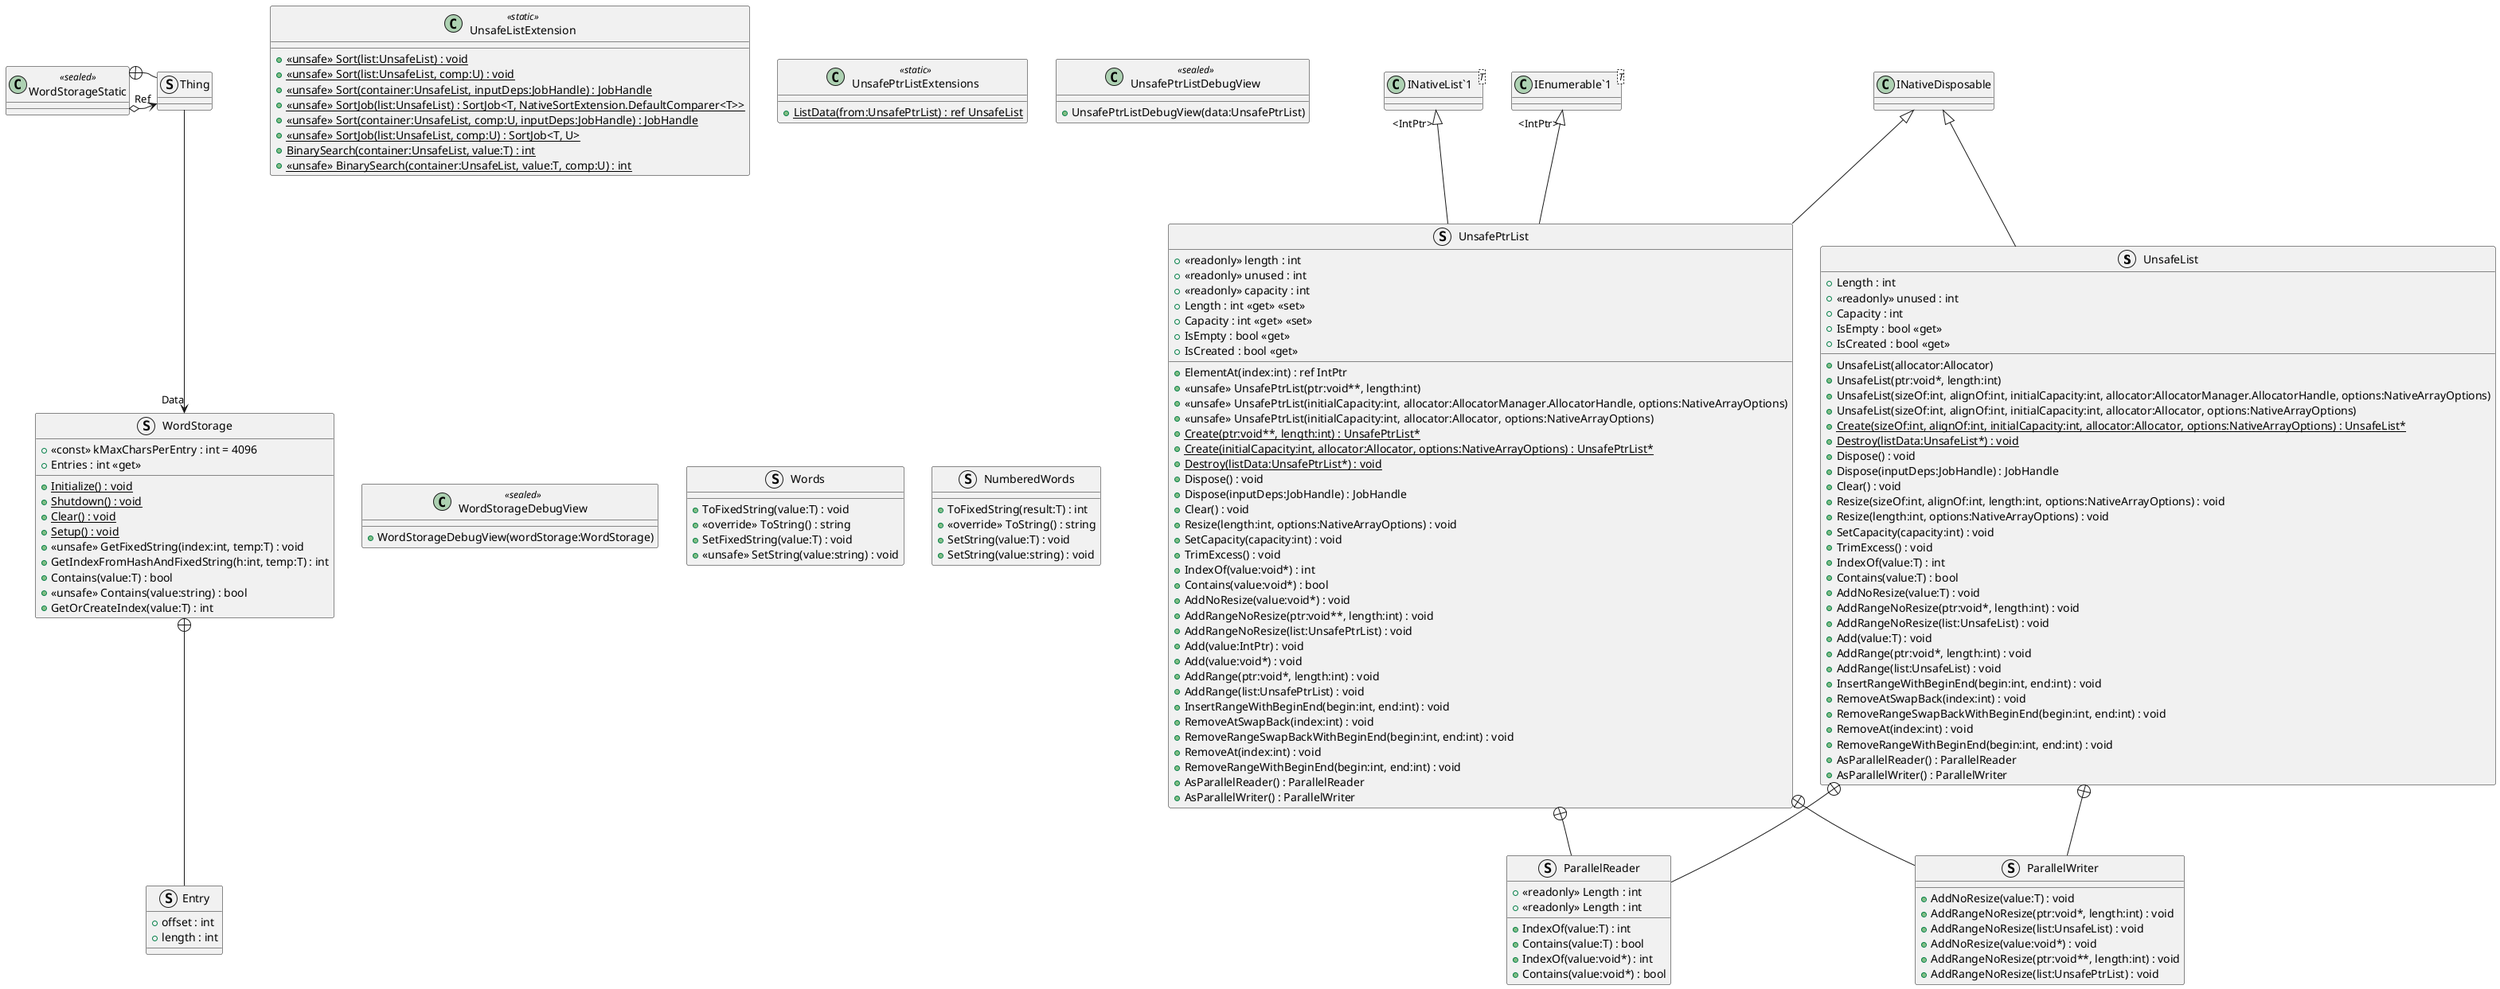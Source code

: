 @startuml
struct UnsafeList {
    + Length : int
    + <<readonly>> unused : int
    + Capacity : int
    + UnsafeList(allocator:Allocator)
    + UnsafeList(ptr:void*, length:int)
    + UnsafeList(sizeOf:int, alignOf:int, initialCapacity:int, allocator:AllocatorManager.AllocatorHandle, options:NativeArrayOptions)
    + UnsafeList(sizeOf:int, alignOf:int, initialCapacity:int, allocator:Allocator, options:NativeArrayOptions)
    + {static} Create(sizeOf:int, alignOf:int, initialCapacity:int, allocator:Allocator, options:NativeArrayOptions) : UnsafeList*
    + {static} Destroy(listData:UnsafeList*) : void
    + IsEmpty : bool <<get>>
    + IsCreated : bool <<get>>
    + Dispose() : void
    + Dispose(inputDeps:JobHandle) : JobHandle
    + Clear() : void
    + Resize(sizeOf:int, alignOf:int, length:int, options:NativeArrayOptions) : void
    + Resize(length:int, options:NativeArrayOptions) : void
    + SetCapacity(capacity:int) : void
    + TrimExcess() : void
    + IndexOf(value:T) : int
    + Contains(value:T) : bool
    + AddNoResize(value:T) : void
    + AddRangeNoResize(ptr:void*, length:int) : void
    + AddRangeNoResize(list:UnsafeList) : void
    + Add(value:T) : void
    + AddRange(ptr:void*, length:int) : void
    + AddRange(list:UnsafeList) : void
    + InsertRangeWithBeginEnd(begin:int, end:int) : void
    + RemoveAtSwapBack(index:int) : void
    + RemoveRangeSwapBackWithBeginEnd(begin:int, end:int) : void
    + RemoveAt(index:int) : void
    + RemoveRangeWithBeginEnd(begin:int, end:int) : void
    + AsParallelReader() : ParallelReader
    + AsParallelWriter() : ParallelWriter
}
class UnsafeListExtension <<static>> {
    + <<unsafe>> {static} Sort(list:UnsafeList) : void
    + <<unsafe>> {static} Sort(list:UnsafeList, comp:U) : void
    + <<unsafe>> {static} Sort(container:UnsafeList, inputDeps:JobHandle) : JobHandle
    + <<unsafe>> {static} SortJob(list:UnsafeList) : SortJob<T, NativeSortExtension.DefaultComparer<T>>
    + <<unsafe>> {static} Sort(container:UnsafeList, comp:U, inputDeps:JobHandle) : JobHandle
    + <<unsafe>> {static} SortJob(list:UnsafeList, comp:U) : SortJob<T, U>
    + {static} BinarySearch(container:UnsafeList, value:T) : int
    + <<unsafe>> {static} BinarySearch(container:UnsafeList, value:T, comp:U) : int
}
struct UnsafePtrList {
    + <<readonly>> length : int
    + <<readonly>> unused : int
    + <<readonly>> capacity : int
    + Length : int <<get>> <<set>>
    + Capacity : int <<get>> <<set>>
    + ElementAt(index:int) : ref IntPtr
    + <<unsafe>> UnsafePtrList(ptr:void**, length:int)
    + <<unsafe>> UnsafePtrList(initialCapacity:int, allocator:AllocatorManager.AllocatorHandle, options:NativeArrayOptions)
    + <<unsafe>> UnsafePtrList(initialCapacity:int, allocator:Allocator, options:NativeArrayOptions)
    + {static} Create(ptr:void**, length:int) : UnsafePtrList*
    + {static} Create(initialCapacity:int, allocator:Allocator, options:NativeArrayOptions) : UnsafePtrList*
    + {static} Destroy(listData:UnsafePtrList*) : void
    + IsEmpty : bool <<get>>
    + IsCreated : bool <<get>>
    + Dispose() : void
    + Dispose(inputDeps:JobHandle) : JobHandle
    + Clear() : void
    + Resize(length:int, options:NativeArrayOptions) : void
    + SetCapacity(capacity:int) : void
    + TrimExcess() : void
    + IndexOf(value:void*) : int
    + Contains(value:void*) : bool
    + AddNoResize(value:void*) : void
    + AddRangeNoResize(ptr:void**, length:int) : void
    + AddRangeNoResize(list:UnsafePtrList) : void
    + Add(value:IntPtr) : void
    + Add(value:void*) : void
    + AddRange(ptr:void*, length:int) : void
    + AddRange(list:UnsafePtrList) : void
    + InsertRangeWithBeginEnd(begin:int, end:int) : void
    + RemoveAtSwapBack(index:int) : void
    + RemoveRangeSwapBackWithBeginEnd(begin:int, end:int) : void
    + RemoveAt(index:int) : void
    + RemoveRangeWithBeginEnd(begin:int, end:int) : void
    + AsParallelReader() : ParallelReader
    + AsParallelWriter() : ParallelWriter
}
class UnsafePtrListExtensions <<static>> {
    + {static} ListData(from:UnsafePtrList) : ref UnsafeList
}
class UnsafePtrListDebugView <<sealed>> {
    + UnsafePtrListDebugView(data:UnsafePtrList)
}
class WordStorageDebugView <<sealed>> {
    + WordStorageDebugView(wordStorage:WordStorage)
}
class WordStorageStatic <<sealed>> {
}
struct WordStorage {
    + <<const>> kMaxCharsPerEntry : int = 4096
    + Entries : int <<get>>
    + {static} Initialize() : void
    + {static} Shutdown() : void
    + {static} Clear() : void
    + {static} Setup() : void
    + <<unsafe>> GetFixedString(index:int, temp:T) : void
    + GetIndexFromHashAndFixedString(h:int, temp:T) : int
    + Contains(value:T) : bool
    + <<unsafe>> Contains(value:string) : bool
    + GetOrCreateIndex(value:T) : int
}
struct Words {
    + ToFixedString(value:T) : void
    + <<override>> ToString() : string
    + SetFixedString(value:T) : void
    + <<unsafe>> SetString(value:string) : void
}
struct NumberedWords {
    + ToFixedString(result:T) : int
    + <<override>> ToString() : string
    + SetString(value:T) : void
    + SetString(value:string) : void
}
struct ParallelReader {
    + <<readonly>> Length : int
    + IndexOf(value:T) : int
    + Contains(value:T) : bool
}
struct ParallelWriter {
    + AddNoResize(value:T) : void
    + AddRangeNoResize(ptr:void*, length:int) : void
    + AddRangeNoResize(list:UnsafeList) : void
}
class "INativeList`1"<T> {
}
class "IEnumerable`1"<T> {
}
struct ParallelReader {
    + <<readonly>> Length : int
    + IndexOf(value:void*) : int
    + Contains(value:void*) : bool
}
struct ParallelWriter {
    + AddNoResize(value:void*) : void
    + AddRangeNoResize(ptr:void**, length:int) : void
    + AddRangeNoResize(list:UnsafePtrList) : void
}
struct Thing {
}
struct Entry {
    + offset : int
    + length : int
}
INativeDisposable <|-- UnsafeList
INativeDisposable <|-- UnsafePtrList
"INativeList`1" "<IntPtr>" <|-- UnsafePtrList
"IEnumerable`1" "<IntPtr>" <|-- UnsafePtrList
WordStorageStatic o-> "Ref" Thing
UnsafeList +-- ParallelReader
UnsafeList +-- ParallelWriter
UnsafePtrList +-- ParallelReader
UnsafePtrList +-- ParallelWriter
WordStorageStatic +-- Thing
Thing --> "Data" WordStorage
WordStorage +-- Entry
@enduml
